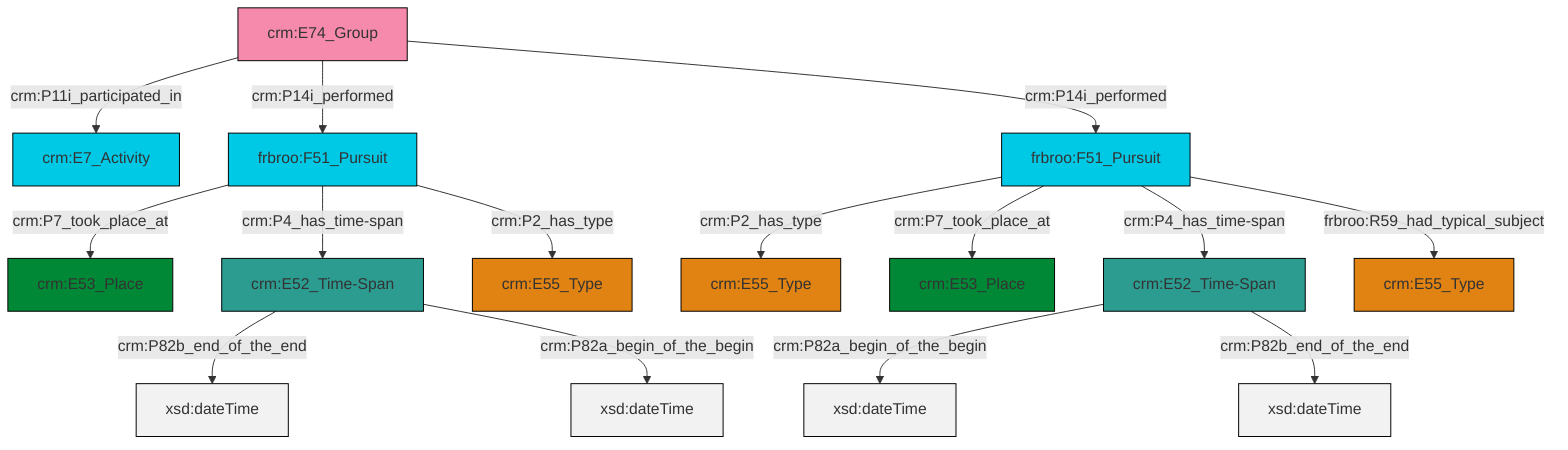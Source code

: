 graph TD
classDef Literal fill:#f2f2f2,stroke:#000000;
classDef CRM_Entity fill:#FFFFFF,stroke:#000000;
classDef Temporal_Entity fill:#00C9E6, stroke:#000000;
classDef Type fill:#E18312, stroke:#000000;
classDef Time-Span fill:#2C9C91, stroke:#000000;
classDef Appellation fill:#FFEB7F, stroke:#000000;
classDef Place fill:#008836, stroke:#000000;
classDef Persistent_Item fill:#B266B2, stroke:#000000;
classDef Conceptual_Object fill:#FFD700, stroke:#000000;
classDef Physical_Thing fill:#D2B48C, stroke:#000000;
classDef Actor fill:#f58aad, stroke:#000000;
classDef PC_Classes fill:#4ce600, stroke:#000000;
classDef Multi fill:#cccccc,stroke:#000000;

4["frbroo:F51_Pursuit"]:::Temporal_Entity -->|crm:P2_has_type| 0["crm:E55_Type"]:::Type
5["crm:E74_Group"]:::Actor -->|crm:P11i_participated_in| 2["crm:E7_Activity"]:::Temporal_Entity
6["frbroo:F51_Pursuit"]:::Temporal_Entity -->|crm:P7_took_place_at| 7["crm:E53_Place"]:::Place
12["crm:E52_Time-Span"]:::Time-Span -->|crm:P82a_begin_of_the_begin| 13[xsd:dateTime]:::Literal
4["frbroo:F51_Pursuit"]:::Temporal_Entity -->|crm:P7_took_place_at| 14["crm:E53_Place"]:::Place
5["crm:E74_Group"]:::Actor -->|crm:P14i_performed| 6["frbroo:F51_Pursuit"]:::Temporal_Entity
4["frbroo:F51_Pursuit"]:::Temporal_Entity -->|crm:P4_has_time-span| 12["crm:E52_Time-Span"]:::Time-Span
12["crm:E52_Time-Span"]:::Time-Span -->|crm:P82b_end_of_the_end| 18[xsd:dateTime]:::Literal
5["crm:E74_Group"]:::Actor -->|crm:P14i_performed| 4["frbroo:F51_Pursuit"]:::Temporal_Entity
6["frbroo:F51_Pursuit"]:::Temporal_Entity -->|crm:P4_has_time-span| 10["crm:E52_Time-Span"]:::Time-Span
4["frbroo:F51_Pursuit"]:::Temporal_Entity -->|frbroo:R59_had_typical_subject| 16["crm:E55_Type"]:::Type
10["crm:E52_Time-Span"]:::Time-Span -->|crm:P82b_end_of_the_end| 24[xsd:dateTime]:::Literal
10["crm:E52_Time-Span"]:::Time-Span -->|crm:P82a_begin_of_the_begin| 25[xsd:dateTime]:::Literal
6["frbroo:F51_Pursuit"]:::Temporal_Entity -->|crm:P2_has_type| 8["crm:E55_Type"]:::Type